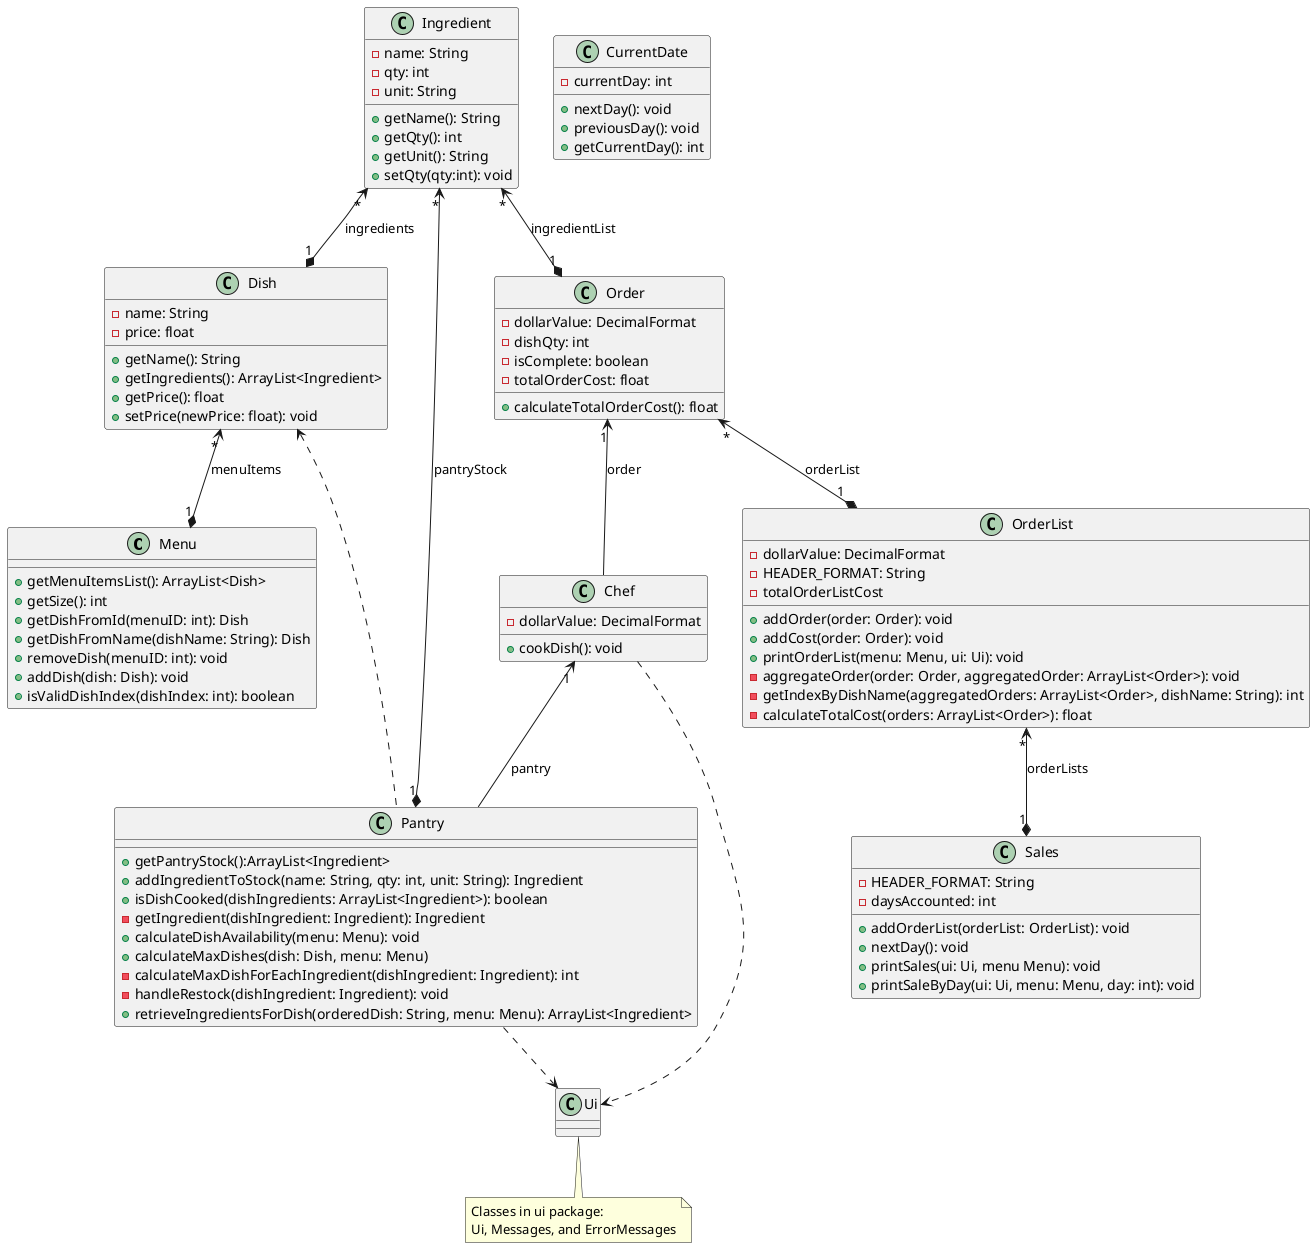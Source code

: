 @startuml
'https://plantuml.com/class-diagram

class Menu {
+ getMenuItemsList(): ArrayList<Dish>
+ getSize(): int
+ getDishFromId(menuID: int): Dish
+ getDishFromName(dishName: String): Dish
+ removeDish(menuID: int): void
+ addDish(dish: Dish): void
+ isValidDishIndex(dishIndex: int): boolean
}

class Dish {
- name: String
- price: float
+ getName(): String
+ getIngredients(): ArrayList<Ingredient>
+ getPrice(): float
+ setPrice(newPrice: float): void
}

class Ingredient {
- name: String
- qty: int
- unit: String
+ getName(): String
+ getQty(): int
+ getUnit(): String
+ setQty(qty:int): void
}

class Pantry {
+ getPantryStock():ArrayList<Ingredient>
+ addIngredientToStock(name: String, qty: int, unit: String): Ingredient
+ isDishCooked(dishIngredients: ArrayList<Ingredient>): boolean
- getIngredient(dishIngredient: Ingredient): Ingredient
+ calculateDishAvailability(menu: Menu): void
+ calculateMaxDishes(dish: Dish, menu: Menu)
- calculateMaxDishForEachIngredient(dishIngredient: Ingredient): int
- handleRestock(dishIngredient: Ingredient): void
+ retrieveIngredientsForDish(orderedDish: String, menu: Menu): ArrayList<Ingredient>
}

class Chef {
- dollarValue: DecimalFormat
+ cookDish(): void
}

class Order {
- dollarValue: DecimalFormat
- dishQty: int
- isComplete: boolean
- totalOrderCost: float
+ calculateTotalOrderCost(): float
}

class OrderList {
- dollarValue: DecimalFormat
- HEADER_FORMAT: String
- totalOrderListCost
+ addOrder(order: Order): void
+ addCost(order: Order): void
+ printOrderList(menu: Menu, ui: Ui): void
- aggregateOrder(order: Order, aggregatedOrder: ArrayList<Order>): void
- getIndexByDishName(aggregatedOrders: ArrayList<Order>, dishName: String): int
- calculateTotalCost(orders: ArrayList<Order>): float
}

class Sales {
- HEADER_FORMAT: String
- daysAccounted: int
+ addOrderList(orderList: OrderList): void
+ nextDay(): void
+ printSales(ui: Ui, menu Menu): void
+ printSaleByDay(ui: Ui, menu: Menu, day: int): void
}

class CurrentDate {
- currentDay: int
+ nextDay(): void
+ previousDay(): void
+ getCurrentDay(): int
}

class Ui
note bottom of Ui: Classes in ui package: \nUi, Messages, and ErrorMessages

Ingredient "*" <--* "1" Dish : ingredients
Dish "*" <--* "1" Menu : menuItems

Ingredient "*" <--* "1" Pantry : pantryStock
Dish <.. Pantry
Chef "1" <-- Pantry : pantry
Pantry ..> Ui
Chef ..> Ui

Ingredient "*" <--* "1" Order : ingredientList
Order "*" <--* "1" OrderList : orderList
Order "1" <-- Chef : order
OrderList "*" <--* "1" Sales : orderLists


@enduml